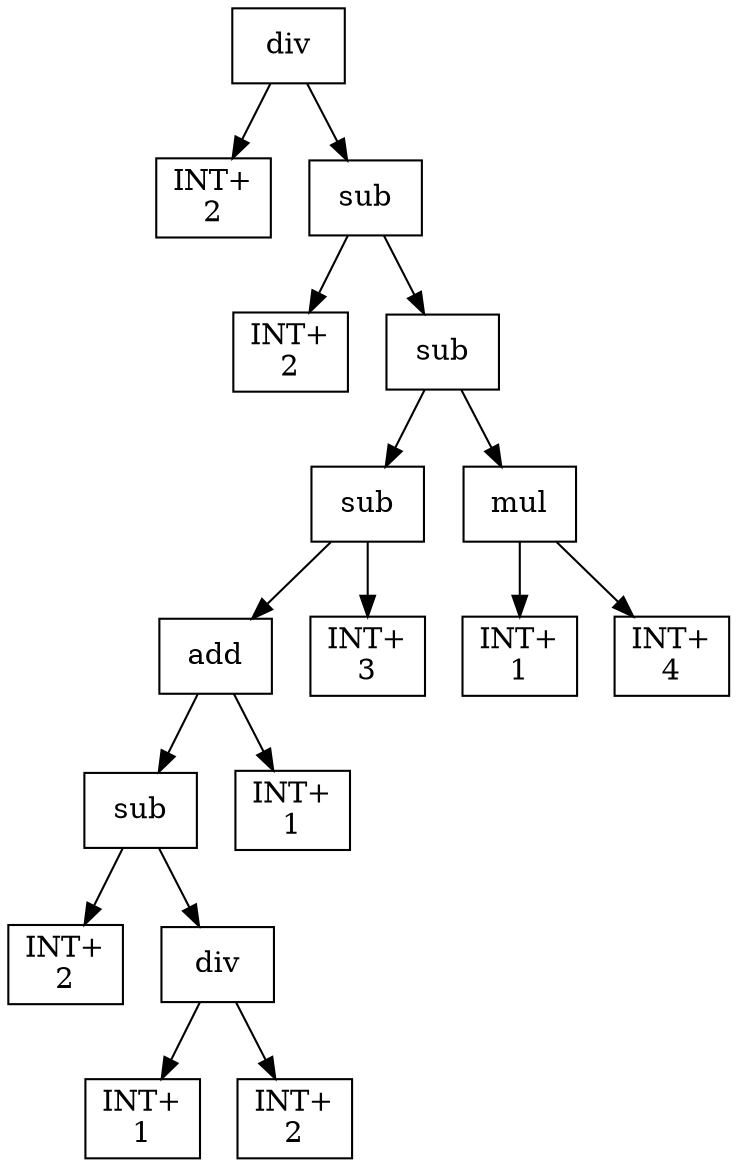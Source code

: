 digraph expr {
  node [shape=box];
  n1 [label="div"];
  n2 [label="INT+\n2"];
  n3 [label="sub"];
  n4 [label="INT+\n2"];
  n5 [label="sub"];
  n6 [label="sub"];
  n7 [label="add"];
  n8 [label="sub"];
  n9 [label="INT+\n2"];
  n10 [label="div"];
  n11 [label="INT+\n1"];
  n12 [label="INT+\n2"];
  n10 -> n11;
  n10 -> n12;
  n8 -> n9;
  n8 -> n10;
  n13 [label="INT+\n1"];
  n7 -> n8;
  n7 -> n13;
  n14 [label="INT+\n3"];
  n6 -> n7;
  n6 -> n14;
  n15 [label="mul"];
  n16 [label="INT+\n1"];
  n17 [label="INT+\n4"];
  n15 -> n16;
  n15 -> n17;
  n5 -> n6;
  n5 -> n15;
  n3 -> n4;
  n3 -> n5;
  n1 -> n2;
  n1 -> n3;
}